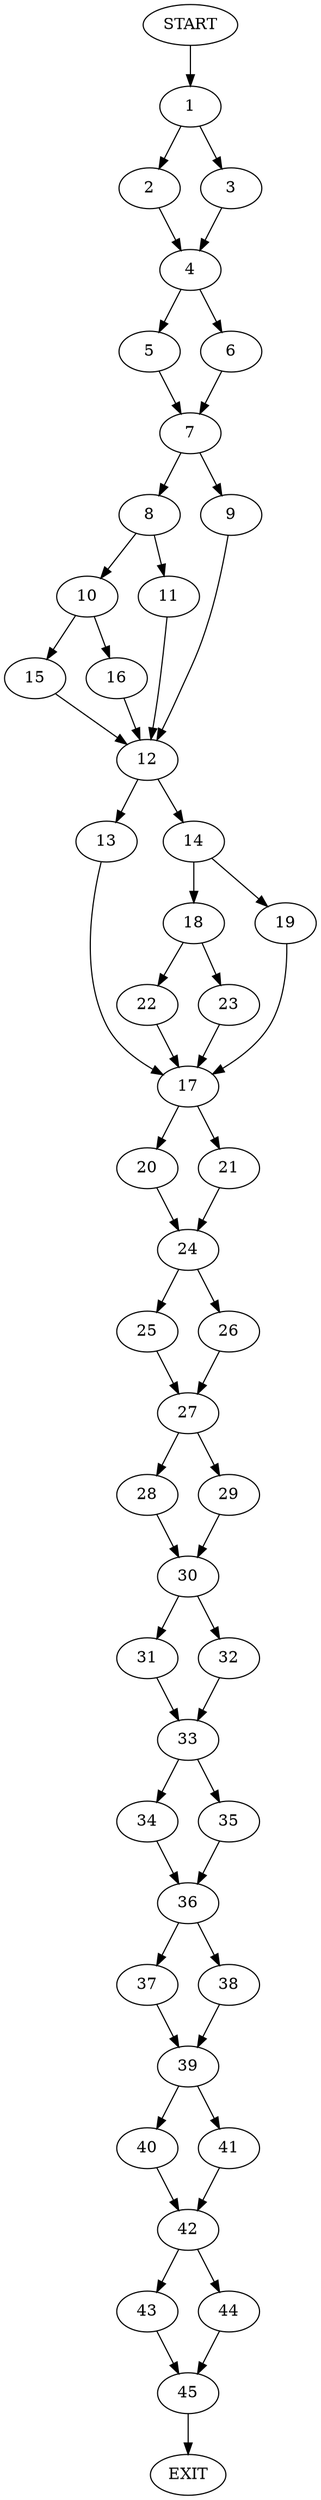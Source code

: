 digraph {
0 [label="START"]
46 [label="EXIT"]
0 -> 1
1 -> 2
1 -> 3
2 -> 4
3 -> 4
4 -> 5
4 -> 6
5 -> 7
6 -> 7
7 -> 8
7 -> 9
8 -> 10
8 -> 11
9 -> 12
12 -> 13
12 -> 14
10 -> 15
10 -> 16
11 -> 12
16 -> 12
15 -> 12
13 -> 17
14 -> 18
14 -> 19
17 -> 20
17 -> 21
18 -> 22
18 -> 23
19 -> 17
22 -> 17
23 -> 17
20 -> 24
21 -> 24
24 -> 25
24 -> 26
26 -> 27
25 -> 27
27 -> 28
27 -> 29
29 -> 30
28 -> 30
30 -> 31
30 -> 32
31 -> 33
32 -> 33
33 -> 34
33 -> 35
34 -> 36
35 -> 36
36 -> 37
36 -> 38
38 -> 39
37 -> 39
39 -> 40
39 -> 41
40 -> 42
41 -> 42
42 -> 43
42 -> 44
44 -> 45
43 -> 45
45 -> 46
}
